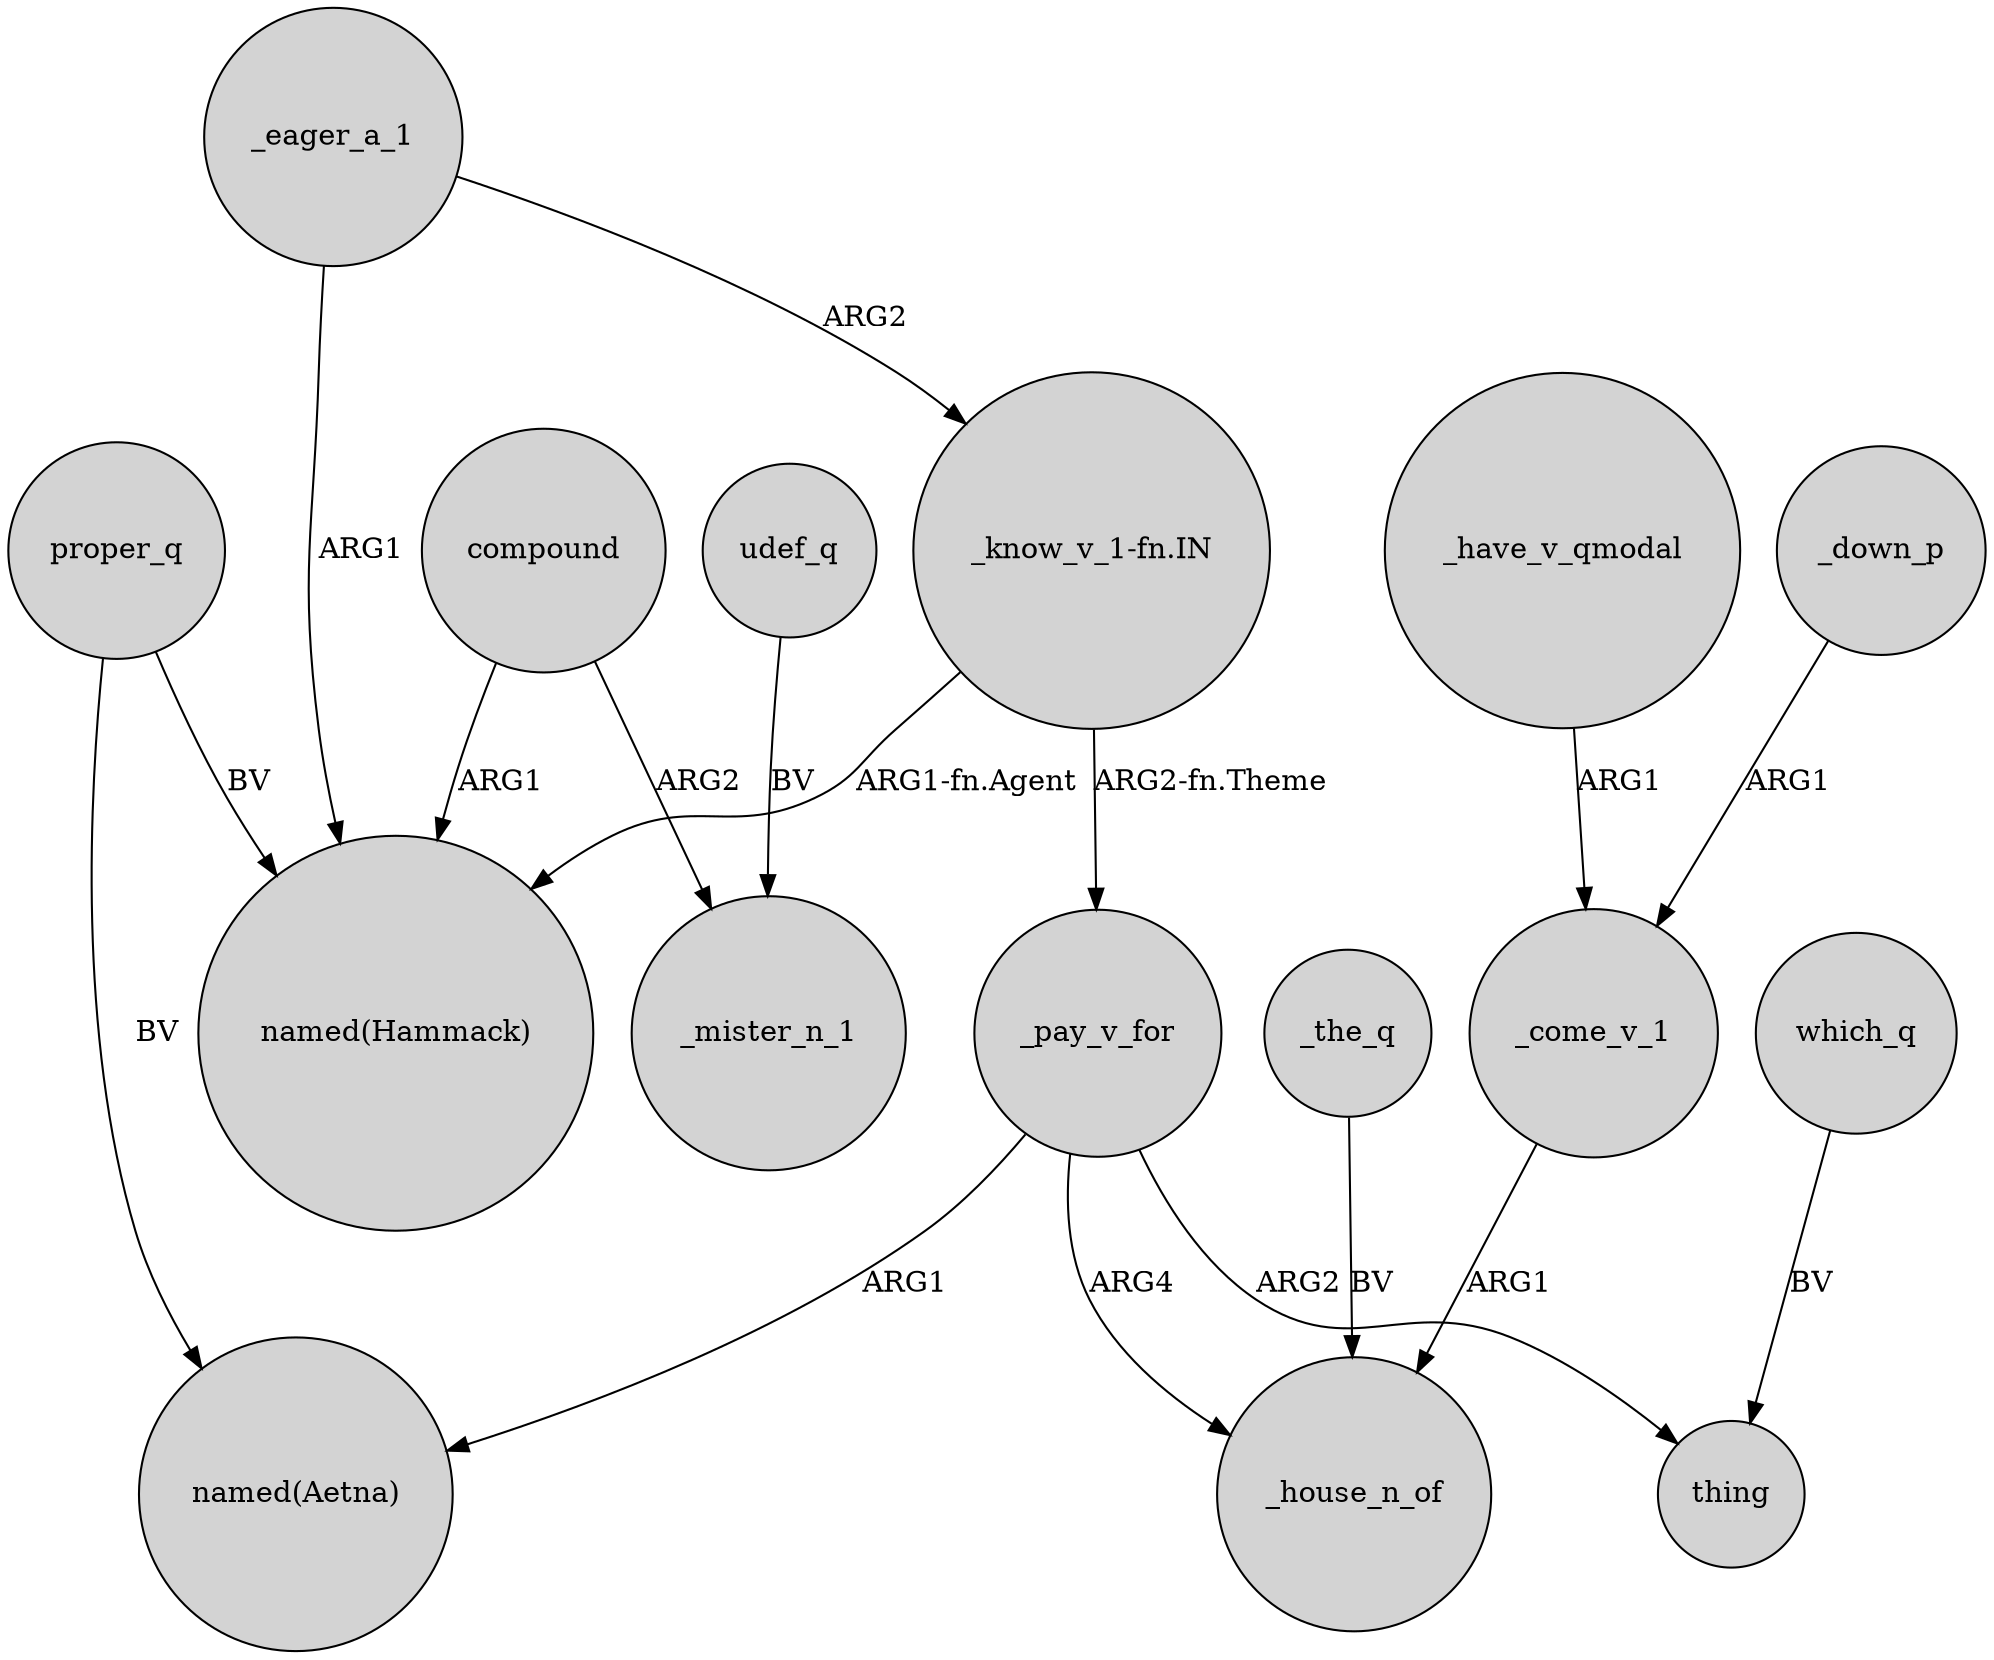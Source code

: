 digraph {
	node [shape=circle style=filled]
	_eager_a_1 -> "named(Hammack)" [label=ARG1]
	udef_q -> _mister_n_1 [label=BV]
	_down_p -> _come_v_1 [label=ARG1]
	_come_v_1 -> _house_n_of [label=ARG1]
	_the_q -> _house_n_of [label=BV]
	_have_v_qmodal -> _come_v_1 [label=ARG1]
	_pay_v_for -> thing [label=ARG2]
	_pay_v_for -> "named(Aetna)" [label=ARG1]
	compound -> "named(Hammack)" [label=ARG1]
	"_know_v_1-fn.IN" -> "named(Hammack)" [label="ARG1-fn.Agent"]
	_pay_v_for -> _house_n_of [label=ARG4]
	"_know_v_1-fn.IN" -> _pay_v_for [label="ARG2-fn.Theme"]
	proper_q -> "named(Aetna)" [label=BV]
	proper_q -> "named(Hammack)" [label=BV]
	compound -> _mister_n_1 [label=ARG2]
	_eager_a_1 -> "_know_v_1-fn.IN" [label=ARG2]
	which_q -> thing [label=BV]
}
